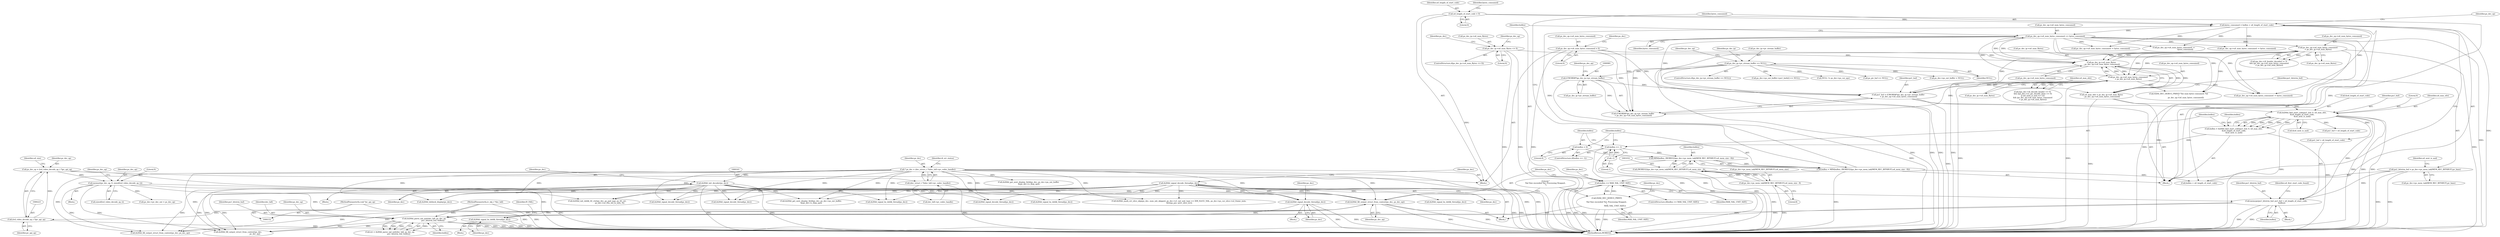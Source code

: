 digraph "0_Android_0b23c81c3dd9ec38f7e6806a3955fed1925541a0@API" {
"1001202" [label="(Call,ih264d_signal_bs_deblk_thread(ps_dec))"];
"1001193" [label="(Call,ih264d_signal_decode_thread(ps_dec))"];
"1001076" [label="(Call,ih264d_signal_decode_thread(ps_dec))"];
"1001057" [label="(Call,ih264d_fill_output_struct_from_context(ps_dec, ps_dec_op))"];
"1000158" [label="(Call,* ps_dec = (dec_struct_t *)(dec_hdl->pv_codec_handle))"];
"1000160" [label="(Call,(dec_struct_t *)(dec_hdl->pv_codec_handle))"];
"1000896" [label="(Call,ih264d_init_decoder(ps_dec))"];
"1001285" [label="(Call,ih264d_parse_nal_unit(dec_hdl, ps_dec_op,\n                              pu1_bitstrm_buf, buflen))"];
"1000153" [label="(MethodParameterIn,iv_obj_t *dec_hdl)"];
"1000232" [label="(Call,memset(ps_dec_op, 0, sizeof(ivd_video_decode_op_t)))"];
"1000220" [label="(Call,ps_dec_op = (ivd_video_decode_op_t *)pv_api_op)"];
"1000222" [label="(Call,(ivd_video_decode_op_t *)pv_api_op)"];
"1000155" [label="(MethodParameterIn,void *pv_api_op)"];
"1001209" [label="(Call,memcpy(pu1_bitstrm_buf, pu1_buf + u4_length_of_start_code,\n                   buflen))"];
"1000997" [label="(Call,pu1_bitstrm_buf = ps_dec->ps_mem_tab[MEM_REC_BITSBUF].pv_base)"];
"1001011" [label="(Call,ih264d_find_start_code(pu1_buf, 0, u4_max_ofst,\n &u4_length_of_start_code,\n &u4_next_is_aud))"];
"1000977" [label="(Call,pu1_buf = (UWORD8*)ps_dec_ip->pv_stream_buffer\n + ps_dec_op->u4_num_bytes_consumed)"];
"1000980" [label="(Call,(UWORD8*)ps_dec_ip->pv_stream_buffer)"];
"1000270" [label="(Call,ps_dec_ip->pv_stream_buffer == NULL)"];
"1001424" [label="(Call,ps_dec_op->u4_num_bytes_consumed\n < ps_dec_ip->u4_num_Bytes)"];
"1001047" [label="(Call,ps_dec_op->u4_num_bytes_consumed += bytes_consumed)"];
"1001042" [label="(Call,bytes_consumed = buflen + u4_length_of_start_code)"];
"1001027" [label="(Call,buflen = MIN(buflen, (WORD32)(ps_dec->ps_mem_tab[MEM_REC_BITSBUF].u4_mem_size - 8)))"];
"1001029" [label="(Call,MIN(buflen, (WORD32)(ps_dec->ps_mem_tab[MEM_REC_BITSBUF].u4_mem_size - 8)))"];
"1001020" [label="(Call,buflen == -1)"];
"1001009" [label="(Call,buflen = ih264d_find_start_code(pu1_buf, 0, u4_max_ofst,\n &u4_length_of_start_code,\n &u4_next_is_aud))"];
"1001022" [label="(Call,-1)"];
"1001024" [label="(Call,buflen = 0)"];
"1001031" [label="(Call,(WORD32)(ps_dec->ps_mem_tab[MEM_REC_BITSBUF].u4_mem_size - 8))"];
"1001033" [label="(Call,ps_dec->ps_mem_tab[MEM_REC_BITSBUF].u4_mem_size - 8)"];
"1000176" [label="(Call,u4_length_of_start_code = 0)"];
"1000990" [label="(Call,ps_dec_ip->u4_num_Bytes\n - ps_dec_op->u4_num_bytes_consumed)"];
"1000291" [label="(Call,ps_dec_ip->u4_num_Bytes <= 0)"];
"1001449" [label="(Call,ps_dec_op->u4_num_bytes_consumed\n < ps_dec_ip->u4_num_Bytes)"];
"1000316" [label="(Call,ps_dec_op->u4_num_bytes_consumed = 0)"];
"1000988" [label="(Call,u4_max_ofst = ps_dec_ip->u4_num_Bytes\n - ps_dec_op->u4_num_bytes_consumed)"];
"1001053" [label="(Call,buflen >= MAX_NAL_UNIT_SIZE)"];
"1001060" [label="(Call,H264_DEC_DEBUG_PRINT(\n \"\nNal Size exceeded %d, Processing Stopped..\n\",\n                            MAX_NAL_UNIT_SIZE))"];
"1001418" [label="(Call,(ps_dec->i4_header_decoded != 3)\n && (ps_dec_op->u4_num_bytes_consumed\n < ps_dec_ip->u4_num_Bytes))"];
"1000228" [label="(Identifier,u4_size)"];
"1002226" [label="(MethodReturn,WORD32)"];
"1001049" [label="(Identifier,ps_dec_op)"];
"1000900" [label="(Identifier,ps_dec)"];
"1001283" [label="(Call,ret = ih264d_parse_nal_unit(dec_hdl, ps_dec_op,\n                              pu1_bitstrm_buf, buflen))"];
"1001612" [label="(Call,ps_dec_op->u4_num_bytes_consumed -= bytes_consumed)"];
"1000153" [label="(MethodParameterIn,iv_obj_t *dec_hdl)"];
"1001286" [label="(Identifier,dec_hdl)"];
"1001193" [label="(Call,ih264d_signal_decode_thread(ps_dec))"];
"1000235" [label="(Call,sizeof(ivd_video_decode_op_t))"];
"1001028" [label="(Identifier,buflen)"];
"1001052" [label="(ControlStructure,if(buflen >= MAX_NAL_UNIT_SIZE))"];
"1000155" [label="(MethodParameterIn,void *pv_api_op)"];
"1001011" [label="(Call,ih264d_find_start_code(pu1_buf, 0, u4_max_ofst,\n &u4_length_of_start_code,\n &u4_next_is_aud))"];
"1001287" [label="(Identifier,ps_dec_op)"];
"1000177" [label="(Identifier,u4_length_of_start_code)"];
"1001027" [label="(Call,buflen = MIN(buflen, (WORD32)(ps_dec->ps_mem_tab[MEM_REC_BITSBUF].u4_mem_size - 8)))"];
"1001014" [label="(Identifier,u4_max_ofst)"];
"1000317" [label="(Call,ps_dec_op->u4_num_bytes_consumed)"];
"1000239" [label="(Identifier,ps_dec_op)"];
"1001065" [label="(Identifier,ps_dec)"];
"1001033" [label="(Call,ps_dec->ps_mem_tab[MEM_REC_BITSBUF].u4_mem_size - 8)"];
"1001017" [label="(Call,&u4_next_is_aud)"];
"1001026" [label="(Literal,0)"];
"1001214" [label="(Identifier,buflen)"];
"1000978" [label="(Identifier,pu1_buf)"];
"1001041" [label="(Literal,8)"];
"1001025" [label="(Identifier,buflen)"];
"1001397" [label="(Call,ih264d_signal_decode_thread(ps_dec))"];
"1001081" [label="(Identifier,ps_dec)"];
"1001047" [label="(Call,ps_dec_op->u4_num_bytes_consumed += bytes_consumed)"];
"1001043" [label="(Identifier,bytes_consumed)"];
"1000181" [label="(Identifier,bytes_consumed)"];
"1001051" [label="(Identifier,bytes_consumed)"];
"1001201" [label="(Block,)"];
"1001034" [label="(Call,ps_dec->ps_mem_tab[MEM_REC_BITSBUF].u4_mem_size)"];
"1001194" [label="(Identifier,ps_dec)"];
"1000990" [label="(Call,ps_dec_ip->u4_num_Bytes\n - ps_dec_op->u4_num_bytes_consumed)"];
"1000320" [label="(Literal,0)"];
"1001216" [label="(Identifier,u4_first_start_code_found)"];
"1000162" [label="(Call,dec_hdl->pv_codec_handle)"];
"1001009" [label="(Call,buflen = ih264d_find_start_code(pu1_buf, 0, u4_max_ofst,\n &u4_length_of_start_code,\n &u4_next_is_aud))"];
"1001205" [label="(Identifier,IV_FAIL)"];
"1000156" [label="(Block,)"];
"1001007" [label="(Identifier,u4_next_is_aud)"];
"1000242" [label="(Call,ps_dec->pv_dec_out = ps_dec_op)"];
"1000980" [label="(Call,(UWORD8*)ps_dec_ip->pv_stream_buffer)"];
"1001203" [label="(Identifier,ps_dec)"];
"1000176" [label="(Call,u4_length_of_start_code = 0)"];
"1001062" [label="(Identifier,MAX_NAL_UNIT_SIZE)"];
"1001450" [label="(Call,ps_dec_op->u4_num_bytes_consumed)"];
"1002018" [label="(Call,ih264d_get_next_display_field(ps_dec, ps_dec->ps_out_buffer,\n &(ps_dec->s_disp_op)))"];
"1002046" [label="(Call,ih264d_fill_output_struct_from_context(ps_dec, ps_dec_op))"];
"1002004" [label="(Call,ih264d_signal_bs_deblk_thread(ps_dec))"];
"1001015" [label="(Call,&u4_length_of_start_code)"];
"1000233" [label="(Identifier,ps_dec_op)"];
"1000232" [label="(Call,memset(ps_dec_op, 0, sizeof(ivd_video_decode_op_t)))"];
"1000999" [label="(Call,ps_dec->ps_mem_tab[MEM_REC_BITSBUF].pv_base)"];
"1001012" [label="(Identifier,pu1_buf)"];
"1000222" [label="(Call,(ivd_video_decode_op_t *)pv_api_op)"];
"1000991" [label="(Call,ps_dec_ip->u4_num_Bytes)"];
"1001543" [label="(Call,ih264d_mark_err_slice_skip(ps_dec, num_mb_skipped, ps_dec->u1_nal_unit_type == IDR_SLICE_NAL, ps_dec->ps_cur_slice->u2_frame_num,\n &temp_poc, prev_slice_err))"];
"1001057" [label="(Call,ih264d_fill_output_struct_from_context(ps_dec, ps_dec_op))"];
"1000274" [label="(Identifier,NULL)"];
"1001433" [label="(Call,((ps_dec->i4_decode_header == 0)\n && ((ps_dec->u1_pic_decode_done == 0)\n || (u4_next_is_aud == 1)))\n && (ps_dec_op->u4_num_bytes_consumed\n < ps_dec_ip->u4_num_Bytes))"];
"1000220" [label="(Call,ps_dec_op = (ivd_video_decode_op_t *)pv_api_op)"];
"1000982" [label="(Call,ps_dec_ip->pv_stream_buffer)"];
"1001024" [label="(Call,buflen = 0)"];
"1001210" [label="(Identifier,pu1_bitstrm_buf)"];
"1001685" [label="(Call,ih264d_init_deblk_tfr_ctxt(ps_dec, ps_pad_mgr, ps_tfr_cxt,\n                                           ps_dec->u2_frm_wd_in_mbs, 0))"];
"1001053" [label="(Call,buflen >= MAX_NAL_UNIT_SIZE)"];
"1000158" [label="(Call,* ps_dec = (dec_struct_t *)(dec_hdl->pv_codec_handle))"];
"1001076" [label="(Call,ih264d_signal_decode_thread(ps_dec))"];
"1001060" [label="(Call,H264_DEC_DEBUG_PRINT(\n \"\nNal Size exceeded %d, Processing Stopped..\n\",\n                            MAX_NAL_UNIT_SIZE))"];
"1000234" [label="(Literal,0)"];
"1000269" [label="(ControlStructure,if(ps_dec_ip->pv_stream_buffer == NULL))"];
"1000295" [label="(Literal,0)"];
"1001061" [label="(Literal,\"\nNal Size exceeded %d, Processing Stopped..\n\")"];
"1000988" [label="(Call,u4_max_ofst = ps_dec_ip->u4_num_Bytes\n - ps_dec_op->u4_num_bytes_consumed)"];
"1001244" [label="(Call,ih264d_fill_output_struct_from_context(ps_dec,\n                                                           ps_dec_op))"];
"1000998" [label="(Identifier,pu1_bitstrm_buf)"];
"1001022" [label="(Call,-1)"];
"1001449" [label="(Call,ps_dec_op->u4_num_bytes_consumed\n < ps_dec_ip->u4_num_Bytes)"];
"1001159" [label="(Block,)"];
"1000896" [label="(Call,ih264d_init_decoder(ps_dec))"];
"1001428" [label="(Call,ps_dec_ip->u4_num_Bytes)"];
"1001285" [label="(Call,ih264d_parse_nal_unit(dec_hdl, ps_dec_op,\n                              pu1_bitstrm_buf, buflen))"];
"1001054" [label="(Identifier,buflen)"];
"1000994" [label="(Call,ps_dec_op->u4_num_bytes_consumed)"];
"1000323" [label="(Identifier,ps_dec)"];
"1001110" [label="(Call,ih264d_signal_bs_deblk_thread(ps_dec))"];
"1000977" [label="(Call,pu1_buf = (UWORD8*)ps_dec_ip->pv_stream_buffer\n + ps_dec_op->u4_num_bytes_consumed)"];
"1001135" [label="(Call,pu1_buf + u4_length_of_start_code)"];
"1000270" [label="(Call,ps_dec_ip->pv_stream_buffer == NULL)"];
"1001369" [label="(Call,ps_dec_op->u4_num_bytes_consumed -= bytes_consumed)"];
"1000421" [label="(Call,ps_dec->ps_out_buffer->pu1_bufs[i] == NULL)"];
"1001346" [label="(Call,ps_dec_op->u4_num_bytes_consumed -= bytes_consumed)"];
"1000989" [label="(Identifier,u4_max_ofst)"];
"1001160" [label="(Call,ps_dec_op->u4_num_bytes_consumed -=\n                                        bytes_consumed)"];
"1002124" [label="(Call,NULL != ps_dec->ps_cur_sps)"];
"1001211" [label="(Call,pu1_buf + u4_length_of_start_code)"];
"1001209" [label="(Call,memcpy(pu1_bitstrm_buf, pu1_buf + u4_length_of_start_code,\n                   buflen))"];
"1001424" [label="(Call,ps_dec_op->u4_num_bytes_consumed\n < ps_dec_ip->u4_num_Bytes)"];
"1001030" [label="(Identifier,buflen)"];
"1000225" [label="(Block,)"];
"1001010" [label="(Identifier,buflen)"];
"1001596" [label="(Call,ih264d_signal_decode_thread(ps_dec))"];
"1000167" [label="(Identifier,i4_err_status)"];
"1001453" [label="(Call,ps_dec_ip->u4_num_Bytes)"];
"1000623" [label="(Call,ps_pic_buf == NULL)"];
"1001827" [label="(Call,ih264d_signal_bs_deblk_thread(ps_dec))"];
"1000979" [label="(Call,(UWORD8*)ps_dec_ip->pv_stream_buffer\n + ps_dec_op->u4_num_bytes_consumed)"];
"1000299" [label="(Identifier,ps_dec_op)"];
"1000291" [label="(Call,ps_dec_ip->u4_num_Bytes <= 0)"];
"1001128" [label="(Identifier,ps_dec)"];
"1000997" [label="(Call,pu1_bitstrm_buf = ps_dec->ps_mem_tab[MEM_REC_BITSBUF].pv_base)"];
"1001059" [label="(Identifier,ps_dec_op)"];
"1000321" [label="(Call,ps_dec->ps_out_buffer = NULL)"];
"1001198" [label="(Identifier,ps_dec)"];
"1001044" [label="(Call,buflen + u4_length_of_start_code)"];
"1000895" [label="(Block,)"];
"1000316" [label="(Call,ps_dec_op->u4_num_bytes_consumed = 0)"];
"1001048" [label="(Call,ps_dec_op->u4_num_bytes_consumed)"];
"1000713" [label="(Call,ih264d_get_next_display_field(ps_dec, ps_dec->ps_out_buffer,\n &(ps_dec->s_disp_op)))"];
"1001289" [label="(Identifier,buflen)"];
"1001288" [label="(Identifier,pu1_bitstrm_buf)"];
"1001023" [label="(Literal,1)"];
"1001058" [label="(Identifier,ps_dec)"];
"1000160" [label="(Call,(dec_struct_t *)(dec_hdl->pv_codec_handle))"];
"1000290" [label="(ControlStructure,if(ps_dec_ip->u4_num_Bytes <= 0))"];
"1000221" [label="(Identifier,ps_dec_op)"];
"1001021" [label="(Identifier,buflen)"];
"1001055" [label="(Identifier,MAX_NAL_UNIT_SIZE)"];
"1000986" [label="(Identifier,ps_dec_op)"];
"1001029" [label="(Call,MIN(buflen, (WORD32)(ps_dec->ps_mem_tab[MEM_REC_BITSBUF].u4_mem_size - 8)))"];
"1000313" [label="(Identifier,ps_dec)"];
"1000271" [label="(Call,ps_dec_ip->pv_stream_buffer)"];
"1001042" [label="(Call,bytes_consumed = buflen + u4_length_of_start_code)"];
"1001056" [label="(Block,)"];
"1000292" [label="(Call,ps_dec_ip->u4_num_Bytes)"];
"1000897" [label="(Identifier,ps_dec)"];
"1001031" [label="(Call,(WORD32)(ps_dec->ps_mem_tab[MEM_REC_BITSBUF].u4_mem_size - 8))"];
"1001019" [label="(ControlStructure,if(buflen == -1))"];
"1000178" [label="(Literal,0)"];
"1000976" [label="(Block,)"];
"1001889" [label="(Call,ih264d_deblock_display(ps_dec))"];
"1002219" [label="(Call,H264_DEC_DEBUG_PRINT(\"The num bytes consumed: %d\n\",\n                         ps_dec_op->u4_num_bytes_consumed))"];
"1001020" [label="(Call,buflen == -1)"];
"1001013" [label="(Literal,0)"];
"1000224" [label="(Identifier,pv_api_op)"];
"1001719" [label="(Call,ih264d_signal_decode_thread(ps_dec))"];
"1000278" [label="(Identifier,ps_dec_op)"];
"1001077" [label="(Identifier,ps_dec)"];
"1000159" [label="(Identifier,ps_dec)"];
"1001208" [label="(Block,)"];
"1001425" [label="(Call,ps_dec_op->u4_num_bytes_consumed)"];
"1001202" [label="(Call,ih264d_signal_bs_deblk_thread(ps_dec))"];
"1000293" [label="(Identifier,ps_dec_ip)"];
"1001202" -> "1001201"  [label="AST: "];
"1001202" -> "1001203"  [label="CFG: "];
"1001203" -> "1001202"  [label="AST: "];
"1001205" -> "1001202"  [label="CFG: "];
"1001202" -> "1002226"  [label="DDG: "];
"1001202" -> "1002226"  [label="DDG: "];
"1001193" -> "1001202"  [label="DDG: "];
"1001193" -> "1001159"  [label="AST: "];
"1001193" -> "1001194"  [label="CFG: "];
"1001194" -> "1001193"  [label="AST: "];
"1001198" -> "1001193"  [label="CFG: "];
"1001193" -> "1002226"  [label="DDG: "];
"1001193" -> "1002226"  [label="DDG: "];
"1001076" -> "1001193"  [label="DDG: "];
"1000158" -> "1001193"  [label="DDG: "];
"1000896" -> "1001193"  [label="DDG: "];
"1001076" -> "1001056"  [label="AST: "];
"1001076" -> "1001077"  [label="CFG: "];
"1001077" -> "1001076"  [label="AST: "];
"1001081" -> "1001076"  [label="CFG: "];
"1001076" -> "1002226"  [label="DDG: "];
"1001076" -> "1002226"  [label="DDG: "];
"1001076" -> "1001057"  [label="DDG: "];
"1001057" -> "1001076"  [label="DDG: "];
"1001076" -> "1001110"  [label="DDG: "];
"1001076" -> "1001244"  [label="DDG: "];
"1001076" -> "1001397"  [label="DDG: "];
"1001076" -> "1001543"  [label="DDG: "];
"1001076" -> "1001596"  [label="DDG: "];
"1001076" -> "1001685"  [label="DDG: "];
"1001076" -> "1001719"  [label="DDG: "];
"1001076" -> "1001827"  [label="DDG: "];
"1001076" -> "1001889"  [label="DDG: "];
"1001076" -> "1002004"  [label="DDG: "];
"1001076" -> "1002018"  [label="DDG: "];
"1001076" -> "1002046"  [label="DDG: "];
"1001057" -> "1001056"  [label="AST: "];
"1001057" -> "1001059"  [label="CFG: "];
"1001058" -> "1001057"  [label="AST: "];
"1001059" -> "1001057"  [label="AST: "];
"1001061" -> "1001057"  [label="CFG: "];
"1001057" -> "1002226"  [label="DDG: "];
"1001057" -> "1002226"  [label="DDG: "];
"1000158" -> "1001057"  [label="DDG: "];
"1000896" -> "1001057"  [label="DDG: "];
"1001285" -> "1001057"  [label="DDG: "];
"1000232" -> "1001057"  [label="DDG: "];
"1001057" -> "1001244"  [label="DDG: "];
"1001057" -> "1001285"  [label="DDG: "];
"1001057" -> "1002046"  [label="DDG: "];
"1000158" -> "1000156"  [label="AST: "];
"1000158" -> "1000160"  [label="CFG: "];
"1000159" -> "1000158"  [label="AST: "];
"1000160" -> "1000158"  [label="AST: "];
"1000167" -> "1000158"  [label="CFG: "];
"1000158" -> "1002226"  [label="DDG: "];
"1000158" -> "1002226"  [label="DDG: "];
"1000160" -> "1000158"  [label="DDG: "];
"1000158" -> "1000713"  [label="DDG: "];
"1000158" -> "1000896"  [label="DDG: "];
"1000158" -> "1001244"  [label="DDG: "];
"1000158" -> "1001397"  [label="DDG: "];
"1000158" -> "1001543"  [label="DDG: "];
"1000158" -> "1001596"  [label="DDG: "];
"1000158" -> "1001685"  [label="DDG: "];
"1000158" -> "1001719"  [label="DDG: "];
"1000158" -> "1001827"  [label="DDG: "];
"1000158" -> "1001889"  [label="DDG: "];
"1000158" -> "1002004"  [label="DDG: "];
"1000158" -> "1002018"  [label="DDG: "];
"1000158" -> "1002046"  [label="DDG: "];
"1000160" -> "1000162"  [label="CFG: "];
"1000161" -> "1000160"  [label="AST: "];
"1000162" -> "1000160"  [label="AST: "];
"1000160" -> "1002226"  [label="DDG: "];
"1000896" -> "1000895"  [label="AST: "];
"1000896" -> "1000897"  [label="CFG: "];
"1000897" -> "1000896"  [label="AST: "];
"1000900" -> "1000896"  [label="CFG: "];
"1000896" -> "1002226"  [label="DDG: "];
"1000896" -> "1002226"  [label="DDG: "];
"1000896" -> "1001244"  [label="DDG: "];
"1000896" -> "1001397"  [label="DDG: "];
"1000896" -> "1001543"  [label="DDG: "];
"1000896" -> "1001596"  [label="DDG: "];
"1000896" -> "1001685"  [label="DDG: "];
"1000896" -> "1001719"  [label="DDG: "];
"1000896" -> "1001827"  [label="DDG: "];
"1000896" -> "1001889"  [label="DDG: "];
"1000896" -> "1002004"  [label="DDG: "];
"1000896" -> "1002018"  [label="DDG: "];
"1000896" -> "1002046"  [label="DDG: "];
"1001285" -> "1001283"  [label="AST: "];
"1001285" -> "1001289"  [label="CFG: "];
"1001286" -> "1001285"  [label="AST: "];
"1001287" -> "1001285"  [label="AST: "];
"1001288" -> "1001285"  [label="AST: "];
"1001289" -> "1001285"  [label="AST: "];
"1001283" -> "1001285"  [label="CFG: "];
"1001285" -> "1002226"  [label="DDG: "];
"1001285" -> "1002226"  [label="DDG: "];
"1001285" -> "1002226"  [label="DDG: "];
"1001285" -> "1002226"  [label="DDG: "];
"1001285" -> "1001244"  [label="DDG: "];
"1001285" -> "1001283"  [label="DDG: "];
"1001285" -> "1001283"  [label="DDG: "];
"1001285" -> "1001283"  [label="DDG: "];
"1001285" -> "1001283"  [label="DDG: "];
"1000153" -> "1001285"  [label="DDG: "];
"1000232" -> "1001285"  [label="DDG: "];
"1001209" -> "1001285"  [label="DDG: "];
"1001209" -> "1001285"  [label="DDG: "];
"1001285" -> "1002046"  [label="DDG: "];
"1000153" -> "1000152"  [label="AST: "];
"1000153" -> "1002226"  [label="DDG: "];
"1000232" -> "1000225"  [label="AST: "];
"1000232" -> "1000235"  [label="CFG: "];
"1000233" -> "1000232"  [label="AST: "];
"1000234" -> "1000232"  [label="AST: "];
"1000235" -> "1000232"  [label="AST: "];
"1000239" -> "1000232"  [label="CFG: "];
"1000232" -> "1002226"  [label="DDG: "];
"1000220" -> "1000232"  [label="DDG: "];
"1000232" -> "1000242"  [label="DDG: "];
"1000232" -> "1001244"  [label="DDG: "];
"1000232" -> "1002046"  [label="DDG: "];
"1000220" -> "1000156"  [label="AST: "];
"1000220" -> "1000222"  [label="CFG: "];
"1000221" -> "1000220"  [label="AST: "];
"1000222" -> "1000220"  [label="AST: "];
"1000228" -> "1000220"  [label="CFG: "];
"1000220" -> "1002226"  [label="DDG: "];
"1000222" -> "1000220"  [label="DDG: "];
"1000222" -> "1000224"  [label="CFG: "];
"1000223" -> "1000222"  [label="AST: "];
"1000224" -> "1000222"  [label="AST: "];
"1000222" -> "1002226"  [label="DDG: "];
"1000155" -> "1000222"  [label="DDG: "];
"1000155" -> "1000152"  [label="AST: "];
"1000155" -> "1002226"  [label="DDG: "];
"1001209" -> "1001208"  [label="AST: "];
"1001209" -> "1001214"  [label="CFG: "];
"1001210" -> "1001209"  [label="AST: "];
"1001211" -> "1001209"  [label="AST: "];
"1001214" -> "1001209"  [label="AST: "];
"1001216" -> "1001209"  [label="CFG: "];
"1001209" -> "1002226"  [label="DDG: "];
"1001209" -> "1002226"  [label="DDG: "];
"1000997" -> "1001209"  [label="DDG: "];
"1001011" -> "1001209"  [label="DDG: "];
"1001053" -> "1001209"  [label="DDG: "];
"1000997" -> "1000976"  [label="AST: "];
"1000997" -> "1000999"  [label="CFG: "];
"1000998" -> "1000997"  [label="AST: "];
"1000999" -> "1000997"  [label="AST: "];
"1001007" -> "1000997"  [label="CFG: "];
"1000997" -> "1002226"  [label="DDG: "];
"1000997" -> "1002226"  [label="DDG: "];
"1001011" -> "1001009"  [label="AST: "];
"1001011" -> "1001017"  [label="CFG: "];
"1001012" -> "1001011"  [label="AST: "];
"1001013" -> "1001011"  [label="AST: "];
"1001014" -> "1001011"  [label="AST: "];
"1001015" -> "1001011"  [label="AST: "];
"1001017" -> "1001011"  [label="AST: "];
"1001009" -> "1001011"  [label="CFG: "];
"1001011" -> "1002226"  [label="DDG: "];
"1001011" -> "1002226"  [label="DDG: "];
"1001011" -> "1002226"  [label="DDG: "];
"1001011" -> "1002226"  [label="DDG: "];
"1001011" -> "1001009"  [label="DDG: "];
"1001011" -> "1001009"  [label="DDG: "];
"1001011" -> "1001009"  [label="DDG: "];
"1001011" -> "1001009"  [label="DDG: "];
"1001011" -> "1001009"  [label="DDG: "];
"1000977" -> "1001011"  [label="DDG: "];
"1000988" -> "1001011"  [label="DDG: "];
"1001011" -> "1001135"  [label="DDG: "];
"1001011" -> "1001211"  [label="DDG: "];
"1000977" -> "1000976"  [label="AST: "];
"1000977" -> "1000979"  [label="CFG: "];
"1000978" -> "1000977"  [label="AST: "];
"1000979" -> "1000977"  [label="AST: "];
"1000989" -> "1000977"  [label="CFG: "];
"1000977" -> "1002226"  [label="DDG: "];
"1000980" -> "1000977"  [label="DDG: "];
"1001424" -> "1000977"  [label="DDG: "];
"1001047" -> "1000977"  [label="DDG: "];
"1001449" -> "1000977"  [label="DDG: "];
"1000316" -> "1000977"  [label="DDG: "];
"1000980" -> "1000979"  [label="AST: "];
"1000980" -> "1000982"  [label="CFG: "];
"1000981" -> "1000980"  [label="AST: "];
"1000982" -> "1000980"  [label="AST: "];
"1000986" -> "1000980"  [label="CFG: "];
"1000980" -> "1002226"  [label="DDG: "];
"1000980" -> "1000979"  [label="DDG: "];
"1000270" -> "1000980"  [label="DDG: "];
"1000270" -> "1000269"  [label="AST: "];
"1000270" -> "1000274"  [label="CFG: "];
"1000271" -> "1000270"  [label="AST: "];
"1000274" -> "1000270"  [label="AST: "];
"1000278" -> "1000270"  [label="CFG: "];
"1000293" -> "1000270"  [label="CFG: "];
"1000270" -> "1002226"  [label="DDG: "];
"1000270" -> "1002226"  [label="DDG: "];
"1000270" -> "1002226"  [label="DDG: "];
"1000270" -> "1000321"  [label="DDG: "];
"1000270" -> "1000421"  [label="DDG: "];
"1000270" -> "1000623"  [label="DDG: "];
"1000270" -> "1002124"  [label="DDG: "];
"1001424" -> "1001418"  [label="AST: "];
"1001424" -> "1001428"  [label="CFG: "];
"1001425" -> "1001424"  [label="AST: "];
"1001428" -> "1001424"  [label="AST: "];
"1001418" -> "1001424"  [label="CFG: "];
"1001424" -> "1002226"  [label="DDG: "];
"1001424" -> "1002226"  [label="DDG: "];
"1001424" -> "1000979"  [label="DDG: "];
"1001424" -> "1000990"  [label="DDG: "];
"1001424" -> "1000990"  [label="DDG: "];
"1001424" -> "1001418"  [label="DDG: "];
"1001424" -> "1001418"  [label="DDG: "];
"1001047" -> "1001424"  [label="DDG: "];
"1000990" -> "1001424"  [label="DDG: "];
"1001424" -> "1001449"  [label="DDG: "];
"1001424" -> "1001449"  [label="DDG: "];
"1001424" -> "1001612"  [label="DDG: "];
"1001424" -> "1002219"  [label="DDG: "];
"1001047" -> "1000976"  [label="AST: "];
"1001047" -> "1001051"  [label="CFG: "];
"1001048" -> "1001047"  [label="AST: "];
"1001051" -> "1001047"  [label="AST: "];
"1001054" -> "1001047"  [label="CFG: "];
"1001047" -> "1002226"  [label="DDG: "];
"1001047" -> "1002226"  [label="DDG: "];
"1001047" -> "1000979"  [label="DDG: "];
"1001047" -> "1000990"  [label="DDG: "];
"1001042" -> "1001047"  [label="DDG: "];
"1000990" -> "1001047"  [label="DDG: "];
"1001047" -> "1001160"  [label="DDG: "];
"1001047" -> "1001346"  [label="DDG: "];
"1001047" -> "1001369"  [label="DDG: "];
"1001047" -> "1001449"  [label="DDG: "];
"1001047" -> "1001612"  [label="DDG: "];
"1001047" -> "1002219"  [label="DDG: "];
"1001042" -> "1000976"  [label="AST: "];
"1001042" -> "1001044"  [label="CFG: "];
"1001043" -> "1001042"  [label="AST: "];
"1001044" -> "1001042"  [label="AST: "];
"1001049" -> "1001042"  [label="CFG: "];
"1001042" -> "1002226"  [label="DDG: "];
"1001027" -> "1001042"  [label="DDG: "];
"1000176" -> "1001042"  [label="DDG: "];
"1001042" -> "1001160"  [label="DDG: "];
"1001042" -> "1001346"  [label="DDG: "];
"1001042" -> "1001369"  [label="DDG: "];
"1001042" -> "1001612"  [label="DDG: "];
"1001027" -> "1000976"  [label="AST: "];
"1001027" -> "1001029"  [label="CFG: "];
"1001028" -> "1001027"  [label="AST: "];
"1001029" -> "1001027"  [label="AST: "];
"1001043" -> "1001027"  [label="CFG: "];
"1001027" -> "1002226"  [label="DDG: "];
"1001029" -> "1001027"  [label="DDG: "];
"1001029" -> "1001027"  [label="DDG: "];
"1001027" -> "1001044"  [label="DDG: "];
"1001027" -> "1001053"  [label="DDG: "];
"1001029" -> "1001031"  [label="CFG: "];
"1001030" -> "1001029"  [label="AST: "];
"1001031" -> "1001029"  [label="AST: "];
"1001029" -> "1002226"  [label="DDG: "];
"1001020" -> "1001029"  [label="DDG: "];
"1001024" -> "1001029"  [label="DDG: "];
"1001031" -> "1001029"  [label="DDG: "];
"1001020" -> "1001019"  [label="AST: "];
"1001020" -> "1001022"  [label="CFG: "];
"1001021" -> "1001020"  [label="AST: "];
"1001022" -> "1001020"  [label="AST: "];
"1001025" -> "1001020"  [label="CFG: "];
"1001028" -> "1001020"  [label="CFG: "];
"1001020" -> "1002226"  [label="DDG: "];
"1001020" -> "1002226"  [label="DDG: "];
"1001009" -> "1001020"  [label="DDG: "];
"1001022" -> "1001020"  [label="DDG: "];
"1001009" -> "1000976"  [label="AST: "];
"1001010" -> "1001009"  [label="AST: "];
"1001021" -> "1001009"  [label="CFG: "];
"1001009" -> "1002226"  [label="DDG: "];
"1001022" -> "1001023"  [label="CFG: "];
"1001023" -> "1001022"  [label="AST: "];
"1001024" -> "1001019"  [label="AST: "];
"1001024" -> "1001026"  [label="CFG: "];
"1001025" -> "1001024"  [label="AST: "];
"1001026" -> "1001024"  [label="AST: "];
"1001028" -> "1001024"  [label="CFG: "];
"1001031" -> "1001033"  [label="CFG: "];
"1001032" -> "1001031"  [label="AST: "];
"1001033" -> "1001031"  [label="AST: "];
"1001031" -> "1002226"  [label="DDG: "];
"1001033" -> "1001031"  [label="DDG: "];
"1001033" -> "1001031"  [label="DDG: "];
"1001033" -> "1001041"  [label="CFG: "];
"1001034" -> "1001033"  [label="AST: "];
"1001041" -> "1001033"  [label="AST: "];
"1001033" -> "1002226"  [label="DDG: "];
"1000176" -> "1000156"  [label="AST: "];
"1000176" -> "1000178"  [label="CFG: "];
"1000177" -> "1000176"  [label="AST: "];
"1000178" -> "1000176"  [label="AST: "];
"1000181" -> "1000176"  [label="CFG: "];
"1000176" -> "1002226"  [label="DDG: "];
"1000176" -> "1001044"  [label="DDG: "];
"1000990" -> "1000988"  [label="AST: "];
"1000990" -> "1000994"  [label="CFG: "];
"1000991" -> "1000990"  [label="AST: "];
"1000994" -> "1000990"  [label="AST: "];
"1000988" -> "1000990"  [label="CFG: "];
"1000990" -> "1002226"  [label="DDG: "];
"1000990" -> "1000988"  [label="DDG: "];
"1000990" -> "1000988"  [label="DDG: "];
"1000291" -> "1000990"  [label="DDG: "];
"1001449" -> "1000990"  [label="DDG: "];
"1001449" -> "1000990"  [label="DDG: "];
"1000316" -> "1000990"  [label="DDG: "];
"1000990" -> "1001449"  [label="DDG: "];
"1000291" -> "1000290"  [label="AST: "];
"1000291" -> "1000295"  [label="CFG: "];
"1000292" -> "1000291"  [label="AST: "];
"1000295" -> "1000291"  [label="AST: "];
"1000299" -> "1000291"  [label="CFG: "];
"1000313" -> "1000291"  [label="CFG: "];
"1000291" -> "1002226"  [label="DDG: "];
"1000291" -> "1002226"  [label="DDG: "];
"1001449" -> "1001433"  [label="AST: "];
"1001449" -> "1001453"  [label="CFG: "];
"1001450" -> "1001449"  [label="AST: "];
"1001453" -> "1001449"  [label="AST: "];
"1001433" -> "1001449"  [label="CFG: "];
"1001449" -> "1002226"  [label="DDG: "];
"1001449" -> "1002226"  [label="DDG: "];
"1001449" -> "1000979"  [label="DDG: "];
"1001449" -> "1001433"  [label="DDG: "];
"1001449" -> "1001433"  [label="DDG: "];
"1001449" -> "1001612"  [label="DDG: "];
"1001449" -> "1002219"  [label="DDG: "];
"1000316" -> "1000156"  [label="AST: "];
"1000316" -> "1000320"  [label="CFG: "];
"1000317" -> "1000316"  [label="AST: "];
"1000320" -> "1000316"  [label="AST: "];
"1000323" -> "1000316"  [label="CFG: "];
"1000316" -> "1002226"  [label="DDG: "];
"1000316" -> "1000979"  [label="DDG: "];
"1000988" -> "1000976"  [label="AST: "];
"1000989" -> "1000988"  [label="AST: "];
"1000998" -> "1000988"  [label="CFG: "];
"1000988" -> "1002226"  [label="DDG: "];
"1001053" -> "1001052"  [label="AST: "];
"1001053" -> "1001055"  [label="CFG: "];
"1001054" -> "1001053"  [label="AST: "];
"1001055" -> "1001053"  [label="AST: "];
"1001058" -> "1001053"  [label="CFG: "];
"1001128" -> "1001053"  [label="CFG: "];
"1001053" -> "1002226"  [label="DDG: "];
"1001053" -> "1002226"  [label="DDG: "];
"1001053" -> "1002226"  [label="DDG: "];
"1001060" -> "1001053"  [label="DDG: "];
"1001053" -> "1001060"  [label="DDG: "];
"1001060" -> "1001056"  [label="AST: "];
"1001060" -> "1001062"  [label="CFG: "];
"1001061" -> "1001060"  [label="AST: "];
"1001062" -> "1001060"  [label="AST: "];
"1001065" -> "1001060"  [label="CFG: "];
"1001060" -> "1002226"  [label="DDG: "];
"1001060" -> "1002226"  [label="DDG: "];
}
